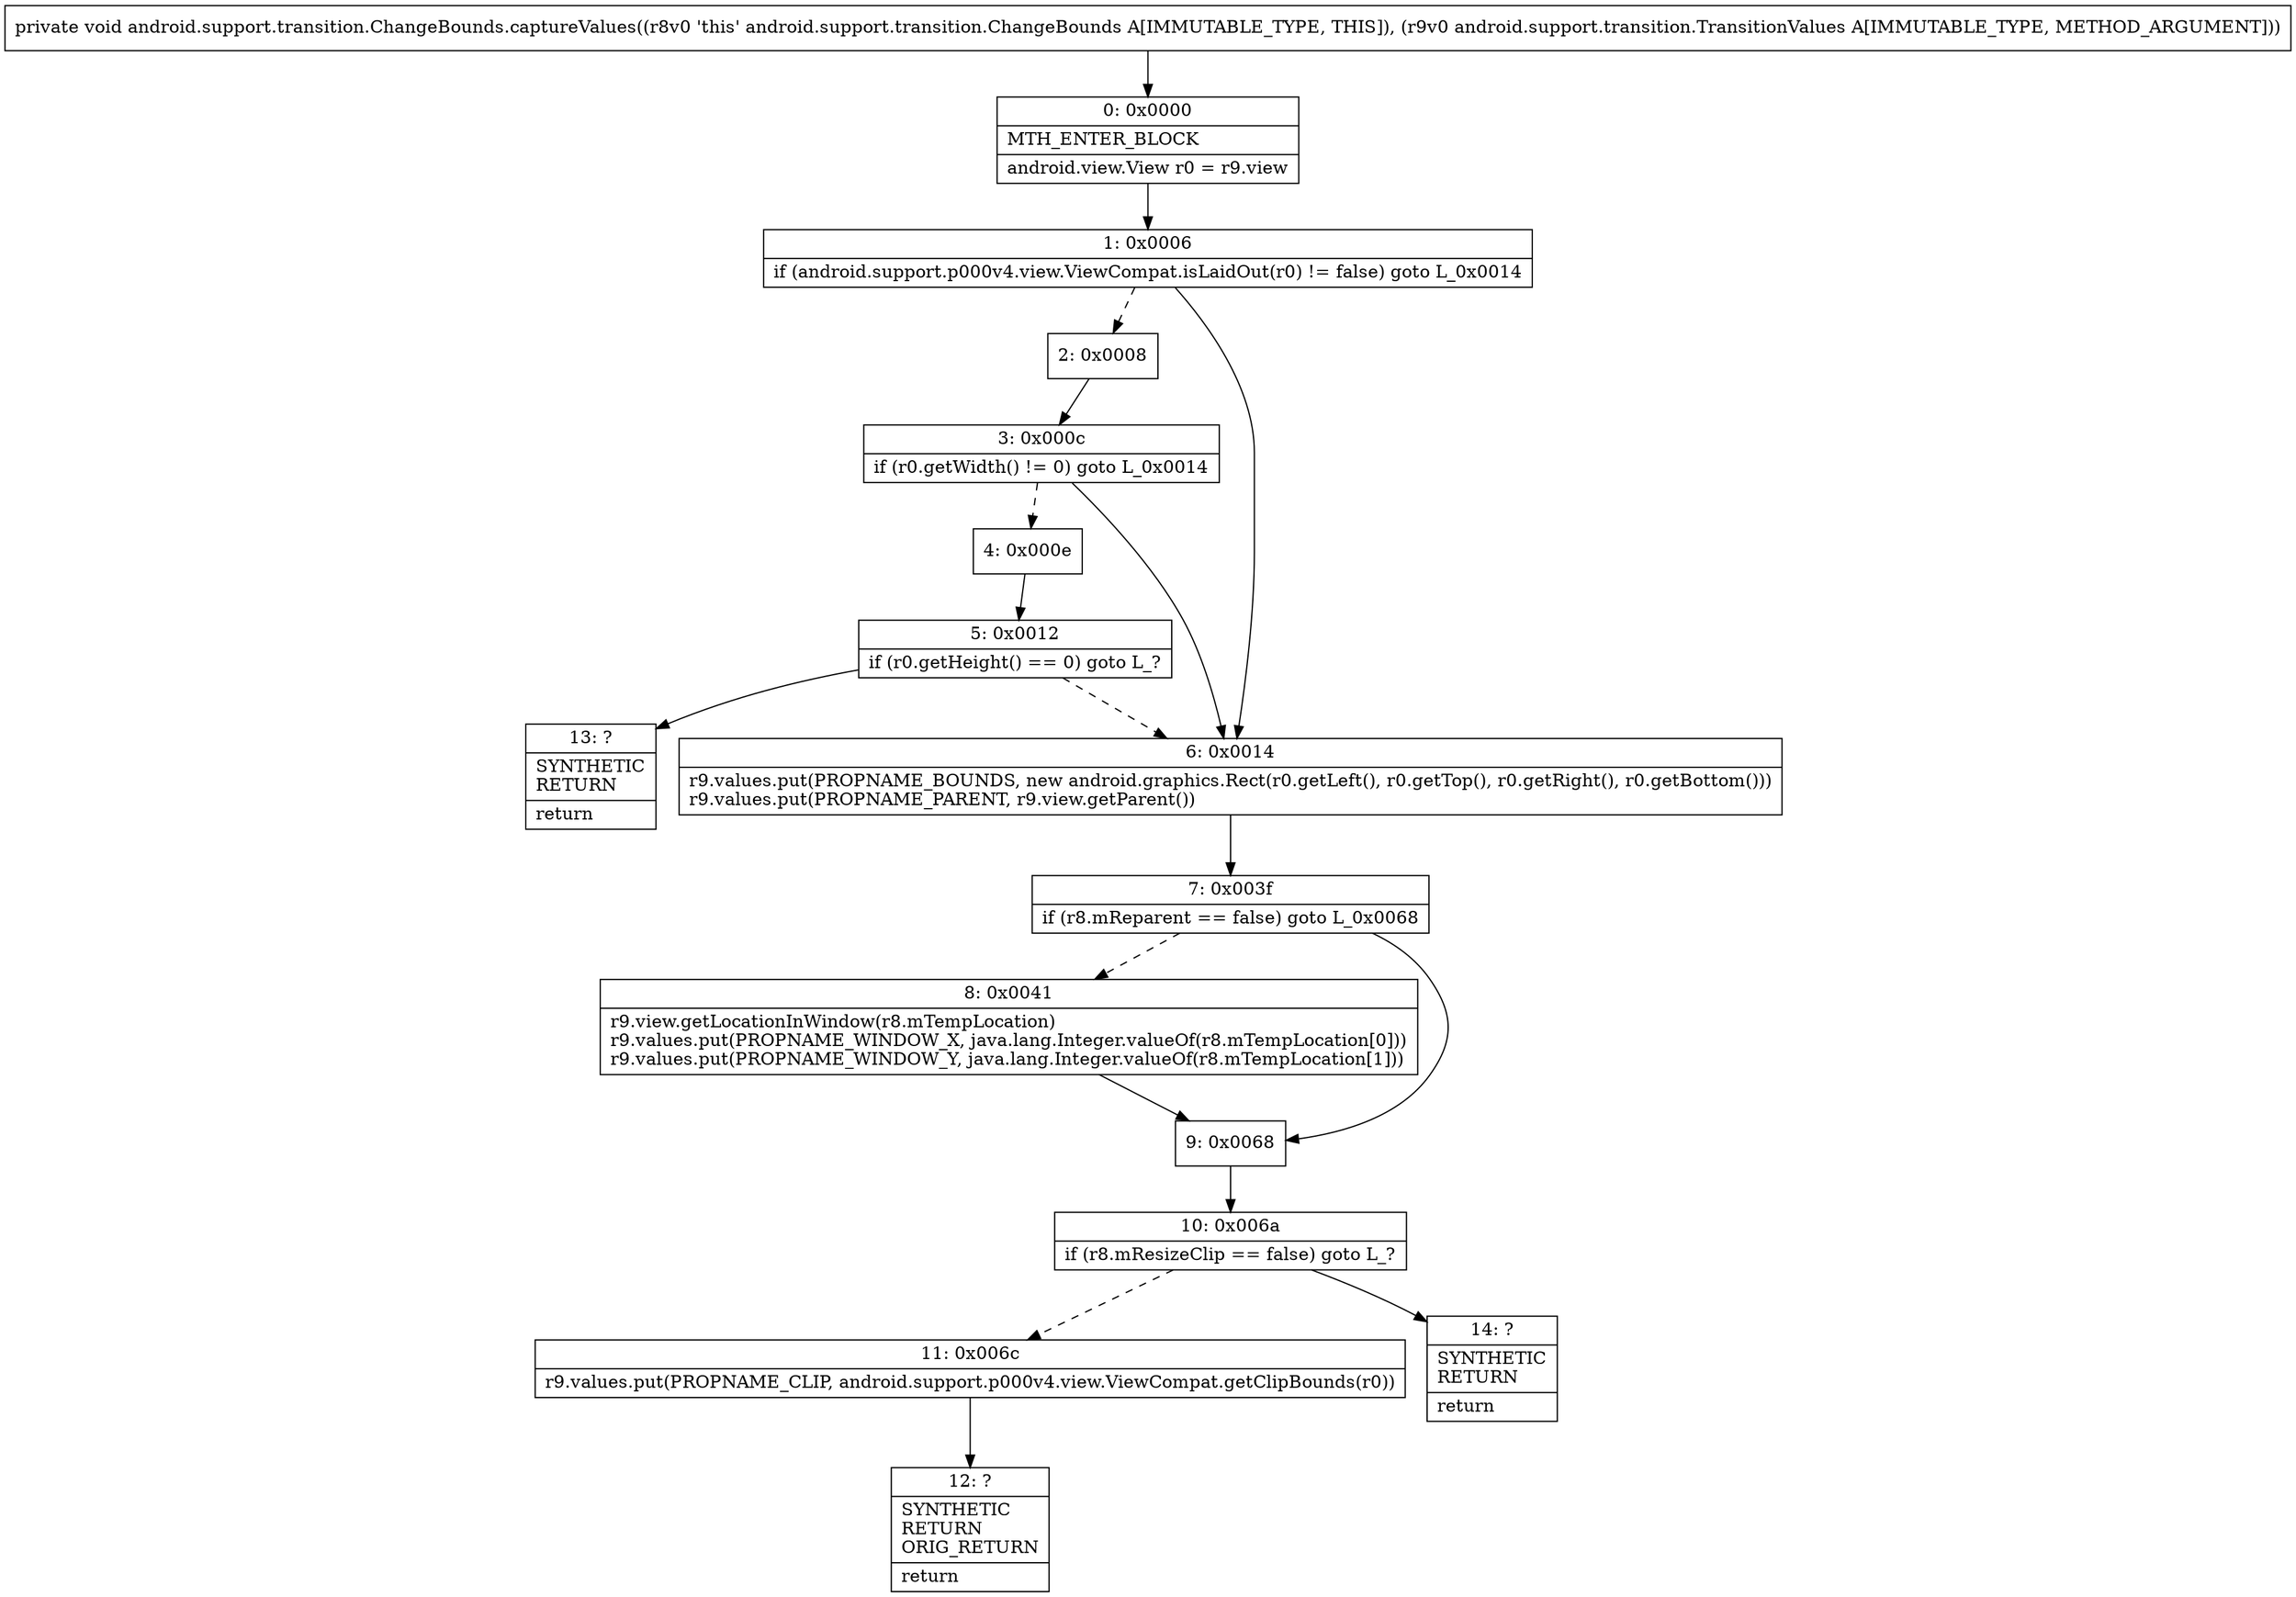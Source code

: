 digraph "CFG forandroid.support.transition.ChangeBounds.captureValues(Landroid\/support\/transition\/TransitionValues;)V" {
Node_0 [shape=record,label="{0\:\ 0x0000|MTH_ENTER_BLOCK\l|android.view.View r0 = r9.view\l}"];
Node_1 [shape=record,label="{1\:\ 0x0006|if (android.support.p000v4.view.ViewCompat.isLaidOut(r0) != false) goto L_0x0014\l}"];
Node_2 [shape=record,label="{2\:\ 0x0008}"];
Node_3 [shape=record,label="{3\:\ 0x000c|if (r0.getWidth() != 0) goto L_0x0014\l}"];
Node_4 [shape=record,label="{4\:\ 0x000e}"];
Node_5 [shape=record,label="{5\:\ 0x0012|if (r0.getHeight() == 0) goto L_?\l}"];
Node_6 [shape=record,label="{6\:\ 0x0014|r9.values.put(PROPNAME_BOUNDS, new android.graphics.Rect(r0.getLeft(), r0.getTop(), r0.getRight(), r0.getBottom()))\lr9.values.put(PROPNAME_PARENT, r9.view.getParent())\l}"];
Node_7 [shape=record,label="{7\:\ 0x003f|if (r8.mReparent == false) goto L_0x0068\l}"];
Node_8 [shape=record,label="{8\:\ 0x0041|r9.view.getLocationInWindow(r8.mTempLocation)\lr9.values.put(PROPNAME_WINDOW_X, java.lang.Integer.valueOf(r8.mTempLocation[0]))\lr9.values.put(PROPNAME_WINDOW_Y, java.lang.Integer.valueOf(r8.mTempLocation[1]))\l}"];
Node_9 [shape=record,label="{9\:\ 0x0068}"];
Node_10 [shape=record,label="{10\:\ 0x006a|if (r8.mResizeClip == false) goto L_?\l}"];
Node_11 [shape=record,label="{11\:\ 0x006c|r9.values.put(PROPNAME_CLIP, android.support.p000v4.view.ViewCompat.getClipBounds(r0))\l}"];
Node_12 [shape=record,label="{12\:\ ?|SYNTHETIC\lRETURN\lORIG_RETURN\l|return\l}"];
Node_13 [shape=record,label="{13\:\ ?|SYNTHETIC\lRETURN\l|return\l}"];
Node_14 [shape=record,label="{14\:\ ?|SYNTHETIC\lRETURN\l|return\l}"];
MethodNode[shape=record,label="{private void android.support.transition.ChangeBounds.captureValues((r8v0 'this' android.support.transition.ChangeBounds A[IMMUTABLE_TYPE, THIS]), (r9v0 android.support.transition.TransitionValues A[IMMUTABLE_TYPE, METHOD_ARGUMENT])) }"];
MethodNode -> Node_0;
Node_0 -> Node_1;
Node_1 -> Node_2[style=dashed];
Node_1 -> Node_6;
Node_2 -> Node_3;
Node_3 -> Node_4[style=dashed];
Node_3 -> Node_6;
Node_4 -> Node_5;
Node_5 -> Node_6[style=dashed];
Node_5 -> Node_13;
Node_6 -> Node_7;
Node_7 -> Node_8[style=dashed];
Node_7 -> Node_9;
Node_8 -> Node_9;
Node_9 -> Node_10;
Node_10 -> Node_11[style=dashed];
Node_10 -> Node_14;
Node_11 -> Node_12;
}

